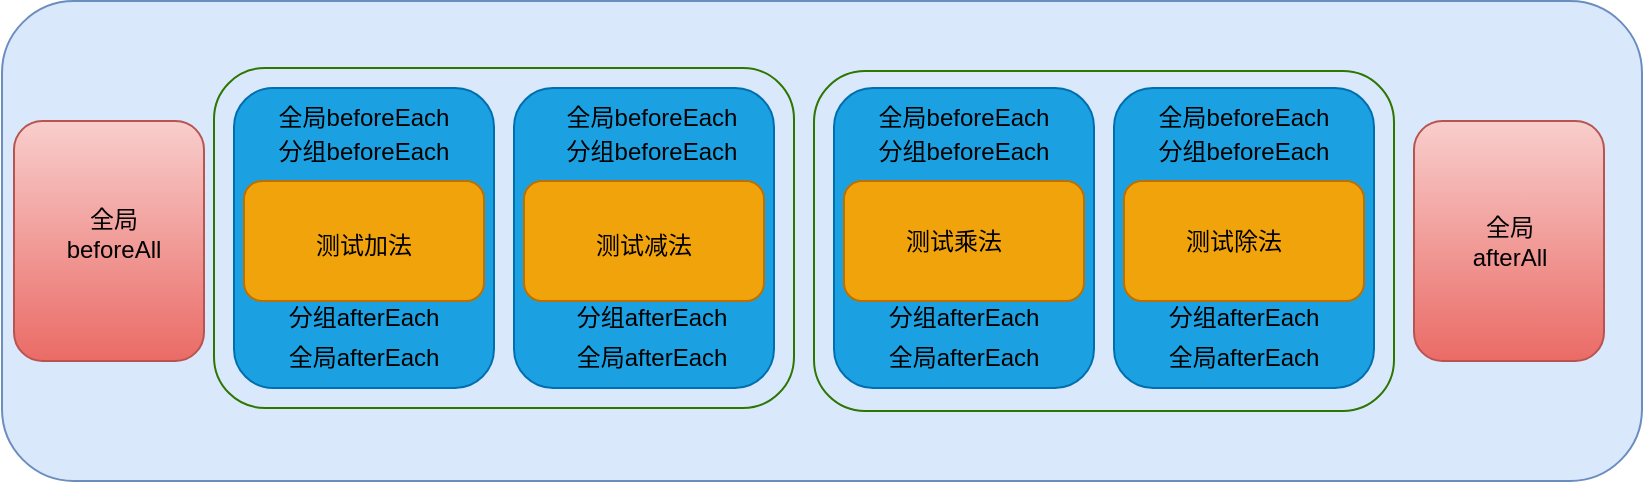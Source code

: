 <mxfile>
    <diagram id="e58co7bbAlHMofAyZjFb" name="第 1 页">
        <mxGraphModel dx="1083" dy="298" grid="1" gridSize="10" guides="1" tooltips="1" connect="1" arrows="1" fold="1" page="1" pageScale="1" pageWidth="827" pageHeight="1169" math="0" shadow="0">
            <root>
                <mxCell id="0"/>
                <mxCell id="1" parent="0"/>
                <mxCell id="2" value="" style="rounded=1;whiteSpace=wrap;html=1;fillColor=#dae8fc;strokeColor=#6c8ebf;" parent="1" vertex="1">
                    <mxGeometry x="4" y="156.5" width="820" height="240" as="geometry"/>
                </mxCell>
                <mxCell id="3" value="" style="rounded=1;whiteSpace=wrap;html=1;fillColor=#1ba1e2;strokeColor=#006EAF;fontColor=#ffffff;" parent="1" vertex="1">
                    <mxGeometry x="120" y="200" width="130" height="150" as="geometry"/>
                </mxCell>
                <mxCell id="4" value="" style="rounded=1;whiteSpace=wrap;html=1;fillColor=#1ba1e2;fontColor=#ffffff;strokeColor=#006EAF;" parent="1" vertex="1">
                    <mxGeometry x="260" y="200" width="130" height="150" as="geometry"/>
                </mxCell>
                <mxCell id="5" value="" style="rounded=1;whiteSpace=wrap;html=1;fillColor=#1ba1e2;fontColor=#ffffff;strokeColor=#006EAF;" parent="1" vertex="1">
                    <mxGeometry x="420" y="200" width="130" height="150" as="geometry"/>
                </mxCell>
                <mxCell id="6" value="" style="rounded=1;whiteSpace=wrap;html=1;fillColor=#1ba1e2;fontColor=#ffffff;strokeColor=#006EAF;" parent="1" vertex="1">
                    <mxGeometry x="560" y="200" width="130" height="150" as="geometry"/>
                </mxCell>
                <mxCell id="7" value="" style="rounded=1;whiteSpace=wrap;html=1;fillColor=#f0a30a;fontColor=#000000;strokeColor=#BD7000;" parent="1" vertex="1">
                    <mxGeometry x="125" y="246.5" width="120" height="60" as="geometry"/>
                </mxCell>
                <mxCell id="8" value="" style="rounded=1;whiteSpace=wrap;html=1;fillColor=#f0a30a;fontColor=#000000;strokeColor=#BD7000;" parent="1" vertex="1">
                    <mxGeometry x="265" y="246.5" width="120" height="60" as="geometry"/>
                </mxCell>
                <mxCell id="9" value="" style="rounded=1;whiteSpace=wrap;html=1;fillColor=#f0a30a;fontColor=#000000;strokeColor=#BD7000;" parent="1" vertex="1">
                    <mxGeometry x="425" y="246.5" width="120" height="60" as="geometry"/>
                </mxCell>
                <mxCell id="10" value="" style="rounded=1;whiteSpace=wrap;html=1;fillColor=#f0a30a;fontColor=#000000;strokeColor=#BD7000;" parent="1" vertex="1">
                    <mxGeometry x="565" y="246.5" width="120" height="60" as="geometry"/>
                </mxCell>
                <mxCell id="11" value="全局beforeEach" style="text;html=1;strokeColor=none;fillColor=none;align=center;verticalAlign=middle;whiteSpace=wrap;rounded=0;" parent="1" vertex="1">
                    <mxGeometry x="140" y="200" width="90" height="30" as="geometry"/>
                </mxCell>
                <mxCell id="12" value="全局beforeEach" style="text;html=1;strokeColor=none;fillColor=none;align=center;verticalAlign=middle;whiteSpace=wrap;rounded=0;" parent="1" vertex="1">
                    <mxGeometry x="284" y="200" width="90" height="30" as="geometry"/>
                </mxCell>
                <mxCell id="13" value="全局beforeEach" style="text;html=1;strokeColor=none;fillColor=none;align=center;verticalAlign=middle;whiteSpace=wrap;rounded=0;" parent="1" vertex="1">
                    <mxGeometry x="440" y="200" width="90" height="30" as="geometry"/>
                </mxCell>
                <mxCell id="14" value="全局beforeEach" style="text;html=1;strokeColor=none;fillColor=none;align=center;verticalAlign=middle;whiteSpace=wrap;rounded=0;" parent="1" vertex="1">
                    <mxGeometry x="580" y="200" width="90" height="30" as="geometry"/>
                </mxCell>
                <mxCell id="15" value="全局afterEach" style="text;html=1;strokeColor=none;fillColor=none;align=center;verticalAlign=middle;whiteSpace=wrap;rounded=0;" parent="1" vertex="1">
                    <mxGeometry x="140" y="320" width="90" height="30" as="geometry"/>
                </mxCell>
                <mxCell id="16" value="全局afterEach" style="text;html=1;strokeColor=none;fillColor=none;align=center;verticalAlign=middle;whiteSpace=wrap;rounded=0;" parent="1" vertex="1">
                    <mxGeometry x="284" y="320" width="90" height="30" as="geometry"/>
                </mxCell>
                <mxCell id="17" value="全局afterEach" style="text;html=1;strokeColor=none;fillColor=none;align=center;verticalAlign=middle;whiteSpace=wrap;rounded=0;" parent="1" vertex="1">
                    <mxGeometry x="440" y="320" width="90" height="30" as="geometry"/>
                </mxCell>
                <mxCell id="18" value="全局afterEach" style="text;html=1;strokeColor=none;fillColor=none;align=center;verticalAlign=middle;whiteSpace=wrap;rounded=0;" parent="1" vertex="1">
                    <mxGeometry x="580" y="320" width="90" height="30" as="geometry"/>
                </mxCell>
                <mxCell id="19" value="测试加法&lt;span style=&quot;color: rgba(0, 0, 0, 0); font-family: monospace; font-size: 0px; text-align: start;&quot;&gt;%3CmxGraphModel%3E%3Croot%3E%3CmxCell%20id%3D%220%22%2F%3E%3CmxCell%20id%3D%221%22%20parent%3D%220%22%2F%3E%3CmxCell%20id%3D%222%22%20value%3D%22%E5%85%A8%E5%B1%80afterEach%22%20style%3D%22text%3Bhtml%3D1%3BstrokeColor%3Dnone%3BfillColor%3Dnone%3Balign%3Dcenter%3BverticalAlign%3Dmiddle%3BwhiteSpace%3Dwrap%3Brounded%3D0%3B%22%20vertex%3D%221%22%20parent%3D%221%22%3E%3CmxGeometry%20x%3D%22460%22%20y%3D%22310%22%20width%3D%2290%22%20height%3D%2230%22%20as%3D%22geometry%22%2F%3E%3C%2FmxCell%3E%3C%2Froot%3E%3C%2FmxGraphModel%3E&lt;/span&gt;" style="text;html=1;strokeColor=none;fillColor=none;align=center;verticalAlign=middle;whiteSpace=wrap;rounded=0;" parent="1" vertex="1">
                    <mxGeometry x="155" y="266.5" width="60" height="25" as="geometry"/>
                </mxCell>
                <mxCell id="20" value="测试减法&lt;span style=&quot;color: rgba(0, 0, 0, 0); font-family: monospace; font-size: 0px; text-align: start;&quot;&gt;%3CmxGraphModel%3E%3Croot%3E%3CmxCell%20id%3D%220%22%2F%3E%3CmxCell%20id%3D%221%22%20parent%3D%220%22%2F%3E%3CmxCell%20id%3D%222%22%20value%3D%22%E5%85%A8%E5%B1%80afterEach%22%20style%3D%22text%3Bhtml%3D1%3BstrokeColor%3Dnone%3BfillColor%3Dnone%3Balign%3Dcenter%3BverticalAlign%3Dmiddle%3BwhiteSpace%3Dwrap%3Brounded%3D0%3B%22%20vertex%3D%221%22%20parent%3D%221%22%3E%3CmxGeometry%20x%3D%22460%22%20y%3D%22310%22%20width%3D%2290%22%20height%3D%2230%22%20as%3D%22geometry%22%2F%3E%3C%2FmxCell%3E%3C%2Froot%3E%3C%2FmxGraphModel%3E&lt;/span&gt;" style="text;html=1;strokeColor=none;fillColor=none;align=center;verticalAlign=middle;whiteSpace=wrap;rounded=0;" parent="1" vertex="1">
                    <mxGeometry x="295" y="266.5" width="60" height="25" as="geometry"/>
                </mxCell>
                <mxCell id="21" value="测试乘法&lt;span style=&quot;color: rgba(0, 0, 0, 0); font-family: monospace; font-size: 0px; text-align: start;&quot;&gt;%3CmxGraphModel%3E%3Croot%3E%3CmxCell%20id%3D%220%22%2F%3E%3CmxCell%20id%3D%221%22%20parent%3D%220%22%2F%3E%3CmxCell%20id%3D%222%22%20value%3D%22%E5%85%A8%E5%B1%80afterEach%22%20style%3D%22text%3Bhtml%3D1%3BstrokeColor%3Dnone%3BfillColor%3Dnone%3Balign%3Dcenter%3BverticalAlign%3Dmiddle%3BwhiteSpace%3Dwrap%3Brounded%3D0%3B%22%20vertex%3D%221%22%20parent%3D%221%22%3E%3CmxGeometry%20x%3D%22460%22%20y%3D%22310%22%20width%3D%2290%22%20height%3D%2230%22%20as%3D%22geometry%22%2F%3E%3C%2FmxCell%3E%3C%2Froot%3E%3C%2FmxGraphModel%3E&lt;/span&gt;" style="text;html=1;strokeColor=none;fillColor=none;align=center;verticalAlign=middle;whiteSpace=wrap;rounded=0;" parent="1" vertex="1">
                    <mxGeometry x="450" y="264" width="60" height="25" as="geometry"/>
                </mxCell>
                <mxCell id="22" value="测试除法&lt;span style=&quot;color: rgba(0, 0, 0, 0); font-family: monospace; font-size: 0px; text-align: start;&quot;&gt;%3CmxGraphModel%3E%3Croot%3E%3CmxCell%20id%3D%220%22%2F%3E%3CmxCell%20id%3D%221%22%20parent%3D%220%22%2F%3E%3CmxCell%20id%3D%222%22%20value%3D%22%E5%85%A8%E5%B1%80afterEach%22%20style%3D%22text%3Bhtml%3D1%3BstrokeColor%3Dnone%3BfillColor%3Dnone%3Balign%3Dcenter%3BverticalAlign%3Dmiddle%3BwhiteSpace%3Dwrap%3Brounded%3D0%3B%22%20vertex%3D%221%22%20parent%3D%221%22%3E%3CmxGeometry%20x%3D%22460%22%20y%3D%22310%22%20width%3D%2290%22%20height%3D%2230%22%20as%3D%22geometry%22%2F%3E%3C%2FmxCell%3E%3C%2Froot%3E%3C%2FmxGraphModel%3E&lt;/span&gt;" style="text;html=1;strokeColor=none;fillColor=none;align=center;verticalAlign=middle;whiteSpace=wrap;rounded=0;" parent="1" vertex="1">
                    <mxGeometry x="590" y="264" width="60" height="25" as="geometry"/>
                </mxCell>
                <mxCell id="24" value="" style="rounded=1;whiteSpace=wrap;html=1;fillColor=#f8cecc;strokeColor=#b85450;gradientColor=#ea6b66;" parent="1" vertex="1">
                    <mxGeometry x="10" y="216.5" width="95" height="120" as="geometry"/>
                </mxCell>
                <mxCell id="25" value="" style="rounded=1;whiteSpace=wrap;html=1;fillColor=#f8cecc;gradientColor=#ea6b66;strokeColor=#b85450;" parent="1" vertex="1">
                    <mxGeometry x="710" y="216.5" width="95" height="120" as="geometry"/>
                </mxCell>
                <mxCell id="26" value="全局beforeAll&lt;span style=&quot;color: rgba(0, 0, 0, 0); font-family: monospace; font-size: 0px; text-align: start;&quot;&gt;%3CmxGraphModel%3E%3Croot%3E%3CmxCell%20id%3D%220%22%2F%3E%3CmxCell%20id%3D%221%22%20parent%3D%220%22%2F%3E%3CmxCell%20id%3D%222%22%20value%3D%22%22%20style%3D%22rounded%3D1%3BwhiteSpace%3Dwrap%3Bhtml%3D1%3B%22%20vertex%3D%221%22%20parent%3D%221%22%3E%3CmxGeometry%20x%3D%2260%22%20y%3D%22220%22%20width%3D%2295%22%20height%3D%22120%22%20as%3D%22geometry%22%2F%3E%3C%2FmxCell%3E%3C%2Froot%3E%3C%2FmxGraphModel%3E&lt;/span&gt;" style="text;html=1;strokeColor=none;fillColor=none;align=center;verticalAlign=middle;whiteSpace=wrap;rounded=0;" parent="1" vertex="1">
                    <mxGeometry x="30" y="256.5" width="60" height="33" as="geometry"/>
                </mxCell>
                <mxCell id="27" value="全局afterAll&lt;span style=&quot;color: rgba(0, 0, 0, 0); font-family: monospace; font-size: 0px; text-align: start;&quot;&gt;%3CmxGraphModel%3E%3Croot%3E%3CmxCell%20id%3D%220%22%2F%3E%3CmxCell%20id%3D%221%22%20parent%3D%220%22%2F%3E%3CmxCell%20id%3D%222%22%20value%3D%22%22%20style%3D%22rounded%3D1%3BwhiteSpace%3Dwrap%3Bhtml%3D1%3B%22%20vertex%3D%221%22%20parent%3D%221%22%3E%3CmxGeometry%20x%3D%2260%22%20y%3D%22220%22%20width%3D%2295%22%20height%3D%22120%22%20as%3D%22geometry%22%2F%3E%3C%2FmxCell%3E%3C%2Froot%3E%3C%2FmxGraphModel%3E&lt;/span&gt;" style="text;html=1;strokeColor=none;fillColor=none;align=center;verticalAlign=middle;whiteSpace=wrap;rounded=0;" parent="1" vertex="1">
                    <mxGeometry x="727.5" y="260" width="60" height="33" as="geometry"/>
                </mxCell>
                <mxCell id="34" value="分组beforeEach" style="text;html=1;strokeColor=none;fillColor=none;align=center;verticalAlign=middle;whiteSpace=wrap;rounded=0;fillStyle=solid;" vertex="1" parent="1">
                    <mxGeometry x="140" y="216.5" width="90" height="30" as="geometry"/>
                </mxCell>
                <mxCell id="35" value="分组beforeEach" style="text;html=1;strokeColor=none;fillColor=none;align=center;verticalAlign=middle;whiteSpace=wrap;rounded=0;fillStyle=solid;" vertex="1" parent="1">
                    <mxGeometry x="284" y="216.5" width="90" height="30" as="geometry"/>
                </mxCell>
                <mxCell id="36" value="分组beforeEach" style="text;html=1;strokeColor=none;fillColor=none;align=center;verticalAlign=middle;whiteSpace=wrap;rounded=0;fillStyle=solid;" vertex="1" parent="1">
                    <mxGeometry x="440" y="216.5" width="90" height="30" as="geometry"/>
                </mxCell>
                <mxCell id="37" value="分组beforeEach" style="text;html=1;strokeColor=none;fillColor=none;align=center;verticalAlign=middle;whiteSpace=wrap;rounded=0;fillStyle=solid;" vertex="1" parent="1">
                    <mxGeometry x="580" y="216.5" width="90" height="30" as="geometry"/>
                </mxCell>
                <mxCell id="38" value="分组afterEach" style="text;html=1;strokeColor=none;fillColor=none;align=center;verticalAlign=middle;whiteSpace=wrap;rounded=0;fillStyle=solid;" vertex="1" parent="1">
                    <mxGeometry x="140" y="300" width="90" height="30" as="geometry"/>
                </mxCell>
                <mxCell id="39" value="分组afterEach" style="text;html=1;strokeColor=none;fillColor=none;align=center;verticalAlign=middle;whiteSpace=wrap;rounded=0;fillStyle=solid;" vertex="1" parent="1">
                    <mxGeometry x="284" y="300" width="90" height="30" as="geometry"/>
                </mxCell>
                <mxCell id="40" value="分组afterEach" style="text;html=1;strokeColor=none;fillColor=none;align=center;verticalAlign=middle;whiteSpace=wrap;rounded=0;fillStyle=solid;" vertex="1" parent="1">
                    <mxGeometry x="440" y="300" width="90" height="30" as="geometry"/>
                </mxCell>
                <mxCell id="41" value="分组afterEach" style="text;html=1;strokeColor=none;fillColor=none;align=center;verticalAlign=middle;whiteSpace=wrap;rounded=0;fillStyle=solid;" vertex="1" parent="1">
                    <mxGeometry x="580" y="300" width="90" height="30" as="geometry"/>
                </mxCell>
                <mxCell id="42" value="" style="rounded=1;whiteSpace=wrap;html=1;fillStyle=solid;fillColor=none;fontColor=#ffffff;strokeColor=#2D7600;" vertex="1" parent="1">
                    <mxGeometry x="110" y="190" width="290" height="170" as="geometry"/>
                </mxCell>
                <mxCell id="45" value="" style="rounded=1;whiteSpace=wrap;html=1;fillStyle=solid;fillColor=none;fontColor=#ffffff;strokeColor=#2D7600;" vertex="1" parent="1">
                    <mxGeometry x="410" y="191.5" width="290" height="170" as="geometry"/>
                </mxCell>
            </root>
        </mxGraphModel>
    </diagram>
</mxfile>